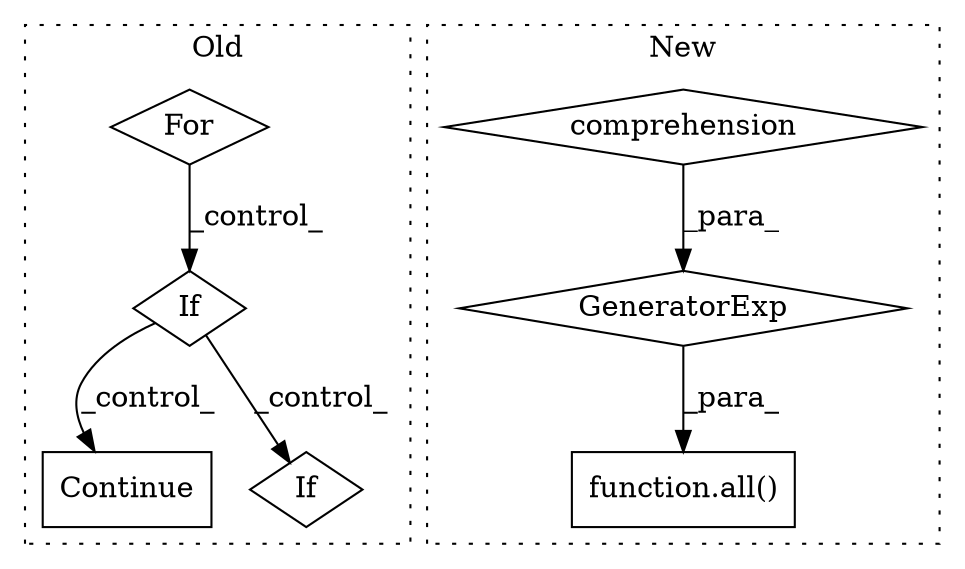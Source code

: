 digraph G {
subgraph cluster0 {
1 [label="Continue" a="43" s="377" l="8" shape="box"];
5 [label="If" a="96" s="293" l="3" shape="diamond"];
6 [label="If" a="96" s="580" l="3" shape="diamond"];
7 [label="For" a="107" s="218,243" l="4,50" shape="diamond"];
label = "Old";
style="dotted";
}
subgraph cluster1 {
2 [label="function.all()" a="75" s="249,258" l="4,34" shape="box"];
3 [label="comprehension" a="45" s="266" l="3" shape="diamond"];
4 [label="GeneratorExp" a="55" s="253" l="5" shape="diamond"];
label = "New";
style="dotted";
}
3 -> 4 [label="_para_"];
4 -> 2 [label="_para_"];
5 -> 6 [label="_control_"];
5 -> 1 [label="_control_"];
7 -> 5 [label="_control_"];
}